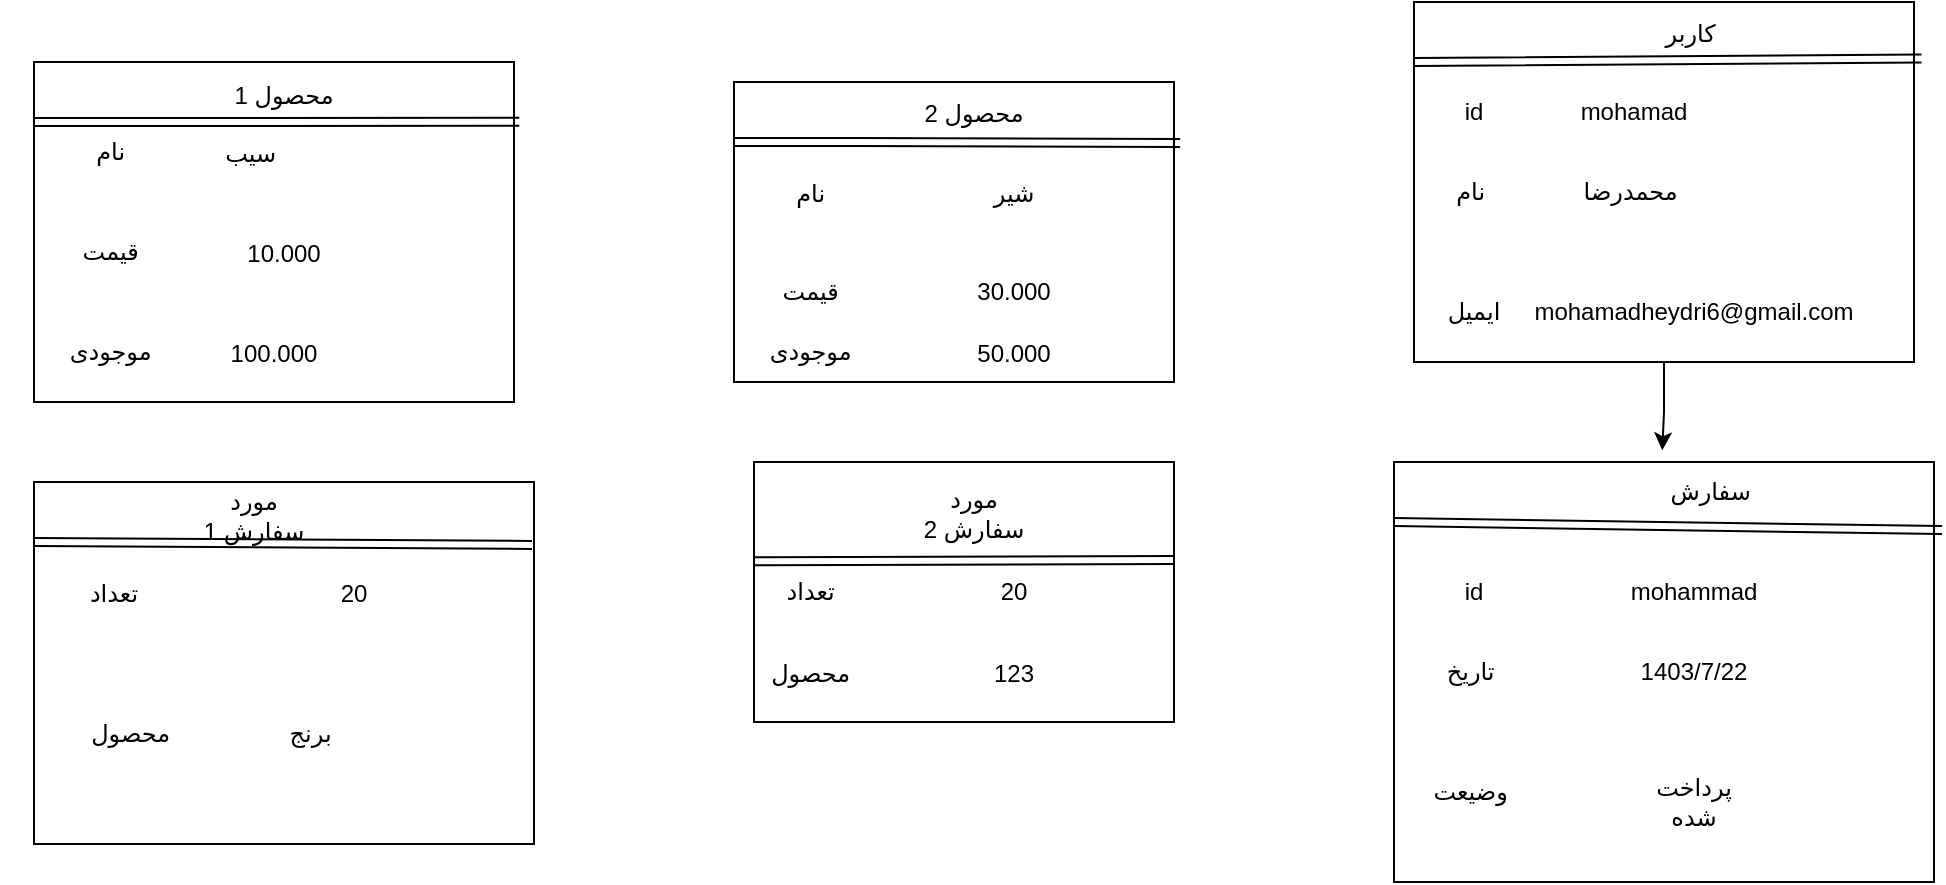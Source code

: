<mxfile version="24.4.13" type="device">
  <diagram name="Page-1" id="d_X2T3x38Yk57uzWpgd0">
    <mxGraphModel dx="1509" dy="888" grid="1" gridSize="10" guides="1" tooltips="1" connect="1" arrows="1" fold="1" page="1" pageScale="1" pageWidth="850" pageHeight="1100" math="0" shadow="0">
      <root>
        <mxCell id="0" />
        <mxCell id="1" parent="0" />
        <mxCell id="fqkMPTyp-VG18yrNODhT-1" value="" style="rounded=0;whiteSpace=wrap;html=1;" vertex="1" parent="1">
          <mxGeometry x="730" y="170" width="250" height="180" as="geometry" />
        </mxCell>
        <mxCell id="fqkMPTyp-VG18yrNODhT-2" value="" style="rounded=0;whiteSpace=wrap;html=1;" vertex="1" parent="1">
          <mxGeometry x="720" y="400" width="270" height="210" as="geometry" />
        </mxCell>
        <mxCell id="fqkMPTyp-VG18yrNODhT-3" value="" style="rounded=0;whiteSpace=wrap;html=1;" vertex="1" parent="1">
          <mxGeometry x="390" y="210" width="220" height="150" as="geometry" />
        </mxCell>
        <mxCell id="fqkMPTyp-VG18yrNODhT-4" value="" style="rounded=0;whiteSpace=wrap;html=1;" vertex="1" parent="1">
          <mxGeometry x="400" y="400" width="210" height="130" as="geometry" />
        </mxCell>
        <mxCell id="fqkMPTyp-VG18yrNODhT-5" value="id" style="text;html=1;align=center;verticalAlign=middle;whiteSpace=wrap;rounded=0;" vertex="1" parent="1">
          <mxGeometry x="730" y="210" width="60" height="30" as="geometry" />
        </mxCell>
        <mxCell id="fqkMPTyp-VG18yrNODhT-6" value="mohamad" style="text;html=1;align=center;verticalAlign=middle;whiteSpace=wrap;rounded=0;" vertex="1" parent="1">
          <mxGeometry x="810" y="210" width="60" height="30" as="geometry" />
        </mxCell>
        <mxCell id="fqkMPTyp-VG18yrNODhT-7" value="نام&amp;nbsp;" style="text;html=1;align=center;verticalAlign=middle;whiteSpace=wrap;rounded=0;" vertex="1" parent="1">
          <mxGeometry x="730" y="250" width="60" height="30" as="geometry" />
        </mxCell>
        <mxCell id="fqkMPTyp-VG18yrNODhT-8" value="محمدرضا&amp;nbsp;" style="text;html=1;align=center;verticalAlign=middle;whiteSpace=wrap;rounded=0;" vertex="1" parent="1">
          <mxGeometry x="810" y="250" width="60" height="30" as="geometry" />
        </mxCell>
        <mxCell id="fqkMPTyp-VG18yrNODhT-9" value="ایمیل" style="text;html=1;align=center;verticalAlign=middle;whiteSpace=wrap;rounded=0;" vertex="1" parent="1">
          <mxGeometry x="730" y="310" width="60" height="30" as="geometry" />
        </mxCell>
        <mxCell id="fqkMPTyp-VG18yrNODhT-10" value="mohamadheydri6@gmail.com" style="text;html=1;align=center;verticalAlign=middle;whiteSpace=wrap;rounded=0;" vertex="1" parent="1">
          <mxGeometry x="840" y="310" width="60" height="30" as="geometry" />
        </mxCell>
        <mxCell id="fqkMPTyp-VG18yrNODhT-11" value="id" style="text;html=1;align=center;verticalAlign=middle;whiteSpace=wrap;rounded=0;" vertex="1" parent="1">
          <mxGeometry x="730" y="450" width="60" height="30" as="geometry" />
        </mxCell>
        <mxCell id="fqkMPTyp-VG18yrNODhT-12" value="mohammad" style="text;html=1;align=center;verticalAlign=middle;whiteSpace=wrap;rounded=0;" vertex="1" parent="1">
          <mxGeometry x="840" y="450" width="60" height="30" as="geometry" />
        </mxCell>
        <mxCell id="fqkMPTyp-VG18yrNODhT-13" value="تاریخ&amp;nbsp;" style="text;html=1;align=center;verticalAlign=middle;whiteSpace=wrap;rounded=0;" vertex="1" parent="1">
          <mxGeometry x="730" y="490" width="60" height="30" as="geometry" />
        </mxCell>
        <mxCell id="fqkMPTyp-VG18yrNODhT-14" value="1403/7/22" style="text;html=1;align=center;verticalAlign=middle;whiteSpace=wrap;rounded=0;" vertex="1" parent="1">
          <mxGeometry x="840" y="490" width="60" height="30" as="geometry" />
        </mxCell>
        <mxCell id="fqkMPTyp-VG18yrNODhT-15" value="وضیعت&amp;nbsp;" style="text;html=1;align=center;verticalAlign=middle;whiteSpace=wrap;rounded=0;" vertex="1" parent="1">
          <mxGeometry x="730" y="550" width="60" height="30" as="geometry" />
        </mxCell>
        <mxCell id="fqkMPTyp-VG18yrNODhT-16" value="پرداخت شده" style="text;html=1;align=center;verticalAlign=middle;whiteSpace=wrap;rounded=0;" vertex="1" parent="1">
          <mxGeometry x="840" y="555" width="60" height="30" as="geometry" />
        </mxCell>
        <mxCell id="fqkMPTyp-VG18yrNODhT-17" value="نام&amp;nbsp;" style="text;html=1;align=center;verticalAlign=middle;whiteSpace=wrap;rounded=0;" vertex="1" parent="1">
          <mxGeometry x="400" y="251" width="60" height="30" as="geometry" />
        </mxCell>
        <mxCell id="fqkMPTyp-VG18yrNODhT-18" value="شیر" style="text;html=1;align=center;verticalAlign=middle;whiteSpace=wrap;rounded=0;" vertex="1" parent="1">
          <mxGeometry x="500" y="251" width="60" height="30" as="geometry" />
        </mxCell>
        <mxCell id="fqkMPTyp-VG18yrNODhT-19" value="قیمت&amp;nbsp;" style="text;html=1;align=center;verticalAlign=middle;whiteSpace=wrap;rounded=0;" vertex="1" parent="1">
          <mxGeometry x="400" y="300" width="60" height="30" as="geometry" />
        </mxCell>
        <mxCell id="fqkMPTyp-VG18yrNODhT-20" value="30.000" style="text;html=1;align=center;verticalAlign=middle;whiteSpace=wrap;rounded=0;" vertex="1" parent="1">
          <mxGeometry x="500" y="300" width="60" height="30" as="geometry" />
        </mxCell>
        <mxCell id="fqkMPTyp-VG18yrNODhT-22" value="موجودی&amp;nbsp;" style="text;html=1;align=center;verticalAlign=middle;whiteSpace=wrap;rounded=0;" vertex="1" parent="1">
          <mxGeometry x="400" y="330" width="60" height="30" as="geometry" />
        </mxCell>
        <mxCell id="fqkMPTyp-VG18yrNODhT-23" value="50.000" style="text;html=1;align=center;verticalAlign=middle;whiteSpace=wrap;rounded=0;" vertex="1" parent="1">
          <mxGeometry x="500" y="331" width="60" height="30" as="geometry" />
        </mxCell>
        <mxCell id="fqkMPTyp-VG18yrNODhT-24" value="تعداد&amp;nbsp;" style="text;html=1;align=center;verticalAlign=middle;whiteSpace=wrap;rounded=0;" vertex="1" parent="1">
          <mxGeometry x="400" y="450" width="60" height="30" as="geometry" />
        </mxCell>
        <mxCell id="fqkMPTyp-VG18yrNODhT-25" value="20" style="text;html=1;align=center;verticalAlign=middle;whiteSpace=wrap;rounded=0;" vertex="1" parent="1">
          <mxGeometry x="500" y="450" width="60" height="30" as="geometry" />
        </mxCell>
        <mxCell id="fqkMPTyp-VG18yrNODhT-26" value="محصول&amp;nbsp;" style="text;html=1;align=center;verticalAlign=middle;whiteSpace=wrap;rounded=0;" vertex="1" parent="1">
          <mxGeometry x="400" y="491" width="60" height="30" as="geometry" />
        </mxCell>
        <mxCell id="fqkMPTyp-VG18yrNODhT-27" value="123" style="text;html=1;align=center;verticalAlign=middle;whiteSpace=wrap;rounded=0;" vertex="1" parent="1">
          <mxGeometry x="500" y="491" width="60" height="30" as="geometry" />
        </mxCell>
        <mxCell id="fqkMPTyp-VG18yrNODhT-30" value="" style="shape=link;html=1;rounded=0;entryX=1.014;entryY=0.203;entryDx=0;entryDy=0;entryPerimeter=0;" edge="1" parent="1" target="fqkMPTyp-VG18yrNODhT-3">
          <mxGeometry width="100" relative="1" as="geometry">
            <mxPoint x="390" y="240" as="sourcePoint" />
            <mxPoint x="490" y="240" as="targetPoint" />
            <Array as="points">
              <mxPoint x="450" y="240" />
            </Array>
          </mxGeometry>
        </mxCell>
        <mxCell id="fqkMPTyp-VG18yrNODhT-32" value="محصول 2" style="text;html=1;align=center;verticalAlign=middle;whiteSpace=wrap;rounded=0;" vertex="1" parent="1">
          <mxGeometry x="480" y="211" width="60" height="30" as="geometry" />
        </mxCell>
        <mxCell id="fqkMPTyp-VG18yrNODhT-33" value="" style="shape=link;html=1;rounded=0;entryX=1;entryY=0.189;entryDx=0;entryDy=0;entryPerimeter=0;" edge="1" parent="1">
          <mxGeometry width="100" relative="1" as="geometry">
            <mxPoint x="400" y="449.65" as="sourcePoint" />
            <mxPoint x="610" y="448.945" as="targetPoint" />
          </mxGeometry>
        </mxCell>
        <mxCell id="fqkMPTyp-VG18yrNODhT-34" value="مورد سفارش 2" style="text;html=1;align=center;verticalAlign=middle;whiteSpace=wrap;rounded=0;" vertex="1" parent="1">
          <mxGeometry x="480" y="411" width="60" height="30" as="geometry" />
        </mxCell>
        <mxCell id="fqkMPTyp-VG18yrNODhT-36" value="" style="rounded=0;whiteSpace=wrap;html=1;" vertex="1" parent="1">
          <mxGeometry x="40" y="200" width="240" height="170" as="geometry" />
        </mxCell>
        <mxCell id="fqkMPTyp-VG18yrNODhT-37" value="" style="rounded=0;whiteSpace=wrap;html=1;" vertex="1" parent="1">
          <mxGeometry x="40" y="410" width="250" height="181" as="geometry" />
        </mxCell>
        <mxCell id="fqkMPTyp-VG18yrNODhT-38" value="نام&amp;nbsp;" style="text;html=1;align=center;verticalAlign=middle;whiteSpace=wrap;rounded=0;" vertex="1" parent="1">
          <mxGeometry x="50" y="230" width="60" height="30" as="geometry" />
        </mxCell>
        <mxCell id="fqkMPTyp-VG18yrNODhT-40" value="سیب&amp;nbsp;" style="text;html=1;align=center;verticalAlign=middle;whiteSpace=wrap;rounded=0;" vertex="1" parent="1">
          <mxGeometry x="120" y="231" width="60" height="30" as="geometry" />
        </mxCell>
        <mxCell id="fqkMPTyp-VG18yrNODhT-41" value="قیمت&amp;nbsp;" style="text;html=1;align=center;verticalAlign=middle;whiteSpace=wrap;rounded=0;" vertex="1" parent="1">
          <mxGeometry x="50" y="280" width="60" height="30" as="geometry" />
        </mxCell>
        <mxCell id="fqkMPTyp-VG18yrNODhT-42" value="10.000" style="text;html=1;align=center;verticalAlign=middle;whiteSpace=wrap;rounded=0;" vertex="1" parent="1">
          <mxGeometry x="135" y="281" width="60" height="30" as="geometry" />
        </mxCell>
        <mxCell id="fqkMPTyp-VG18yrNODhT-43" value="موجودی&amp;nbsp;" style="text;html=1;align=center;verticalAlign=middle;whiteSpace=wrap;rounded=0;" vertex="1" parent="1">
          <mxGeometry x="50" y="330" width="60" height="30" as="geometry" />
        </mxCell>
        <mxCell id="fqkMPTyp-VG18yrNODhT-44" value="100.000" style="text;html=1;align=center;verticalAlign=middle;whiteSpace=wrap;rounded=0;" vertex="1" parent="1">
          <mxGeometry x="130" y="331" width="60" height="30" as="geometry" />
        </mxCell>
        <mxCell id="fqkMPTyp-VG18yrNODhT-45" value="تعداد" style="text;html=1;align=center;verticalAlign=middle;whiteSpace=wrap;rounded=0;" vertex="1" parent="1">
          <mxGeometry x="50" y="451" width="60" height="30" as="geometry" />
        </mxCell>
        <mxCell id="fqkMPTyp-VG18yrNODhT-46" value="20" style="text;html=1;align=center;verticalAlign=middle;whiteSpace=wrap;rounded=0;" vertex="1" parent="1">
          <mxGeometry x="170" y="451" width="60" height="30" as="geometry" />
        </mxCell>
        <mxCell id="fqkMPTyp-VG18yrNODhT-47" value="محصول&amp;nbsp;" style="text;html=1;align=center;verticalAlign=middle;whiteSpace=wrap;rounded=0;" vertex="1" parent="1">
          <mxGeometry x="60" y="521" width="60" height="30" as="geometry" />
        </mxCell>
        <mxCell id="fqkMPTyp-VG18yrNODhT-48" value="برنج&amp;nbsp;" style="text;html=1;align=center;verticalAlign=middle;whiteSpace=wrap;rounded=0;" vertex="1" parent="1">
          <mxGeometry x="150" y="521" width="60" height="30" as="geometry" />
        </mxCell>
        <mxCell id="fqkMPTyp-VG18yrNODhT-49" value="" style="shape=link;html=1;rounded=0;" edge="1" parent="1" target="fqkMPTyp-VG18yrNODhT-37">
          <mxGeometry width="100" relative="1" as="geometry">
            <mxPoint x="40" y="441" as="sourcePoint" />
            <mxPoint x="140" y="441" as="targetPoint" />
          </mxGeometry>
        </mxCell>
        <mxCell id="fqkMPTyp-VG18yrNODhT-50" value="" style="shape=link;html=1;rounded=0;entryX=0.996;entryY=0.174;entryDx=0;entryDy=0;entryPerimeter=0;" edge="1" parent="1" target="fqkMPTyp-VG18yrNODhT-37">
          <mxGeometry width="100" relative="1" as="geometry">
            <mxPoint x="40" y="440" as="sourcePoint" />
            <mxPoint x="140" y="440" as="targetPoint" />
          </mxGeometry>
        </mxCell>
        <mxCell id="fqkMPTyp-VG18yrNODhT-51" value="مورد سفارش 1" style="text;html=1;align=center;verticalAlign=middle;whiteSpace=wrap;rounded=0;" vertex="1" parent="1">
          <mxGeometry x="120" y="412" width="60" height="30" as="geometry" />
        </mxCell>
        <mxCell id="fqkMPTyp-VG18yrNODhT-52" value="" style="shape=link;html=1;rounded=0;entryX=1.011;entryY=0.176;entryDx=0;entryDy=0;entryPerimeter=0;" edge="1" parent="1" target="fqkMPTyp-VG18yrNODhT-36">
          <mxGeometry width="100" relative="1" as="geometry">
            <mxPoint x="40" y="230" as="sourcePoint" />
            <mxPoint x="140" y="230" as="targetPoint" />
          </mxGeometry>
        </mxCell>
        <mxCell id="fqkMPTyp-VG18yrNODhT-53" value="محصول 1" style="text;html=1;align=center;verticalAlign=middle;whiteSpace=wrap;rounded=0;" vertex="1" parent="1">
          <mxGeometry x="135" y="202" width="60" height="30" as="geometry" />
        </mxCell>
        <mxCell id="fqkMPTyp-VG18yrNODhT-54" value="" style="shape=link;html=1;rounded=0;entryX=1.015;entryY=0.157;entryDx=0;entryDy=0;entryPerimeter=0;" edge="1" parent="1" target="fqkMPTyp-VG18yrNODhT-1">
          <mxGeometry width="100" relative="1" as="geometry">
            <mxPoint x="730" y="200" as="sourcePoint" />
            <mxPoint x="830" y="200" as="targetPoint" />
          </mxGeometry>
        </mxCell>
        <mxCell id="fqkMPTyp-VG18yrNODhT-55" value="کاربر&amp;nbsp;" style="text;html=1;align=center;verticalAlign=middle;whiteSpace=wrap;rounded=0;" vertex="1" parent="1">
          <mxGeometry x="840" y="171" width="60" height="30" as="geometry" />
        </mxCell>
        <mxCell id="fqkMPTyp-VG18yrNODhT-56" value="" style="shape=link;html=1;rounded=0;entryX=1.015;entryY=0.162;entryDx=0;entryDy=0;entryPerimeter=0;" edge="1" parent="1" target="fqkMPTyp-VG18yrNODhT-2">
          <mxGeometry width="100" relative="1" as="geometry">
            <mxPoint x="720" y="430" as="sourcePoint" />
            <mxPoint x="820" y="430" as="targetPoint" />
          </mxGeometry>
        </mxCell>
        <mxCell id="fqkMPTyp-VG18yrNODhT-57" value="سفارش&amp;nbsp;" style="text;html=1;align=center;verticalAlign=middle;whiteSpace=wrap;rounded=0;" vertex="1" parent="1">
          <mxGeometry x="850" y="400" width="60" height="30" as="geometry" />
        </mxCell>
        <mxCell id="fqkMPTyp-VG18yrNODhT-58" style="edgeStyle=orthogonalEdgeStyle;rounded=0;orthogonalLoop=1;jettySize=auto;html=1;entryX=0.069;entryY=-0.196;entryDx=0;entryDy=0;entryPerimeter=0;" edge="1" parent="1" source="fqkMPTyp-VG18yrNODhT-1" target="fqkMPTyp-VG18yrNODhT-57">
          <mxGeometry relative="1" as="geometry" />
        </mxCell>
      </root>
    </mxGraphModel>
  </diagram>
</mxfile>
